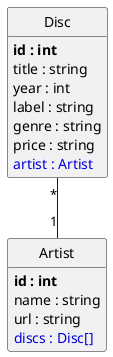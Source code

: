 @startuml
class Disc {
	**id : int**
	title : string
	year : int
	label : string
	genre : string
	price : string
	<color:#0000dd>artist : Artist</color>
}

class Artist {
	**id : int**
	name : string
	url : string
	<color:#0000dd>discs : Disc[]</color>
}

Disc "*"--"1" Artist


hide methods

hide circle

@enduml
